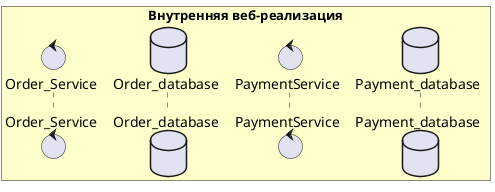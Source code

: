 @startuml 
box "Внутренняя веб-реализация"  #Business

control Order_Service
database Order_database

control PaymentService
database Payment_database
end box

@enduml

